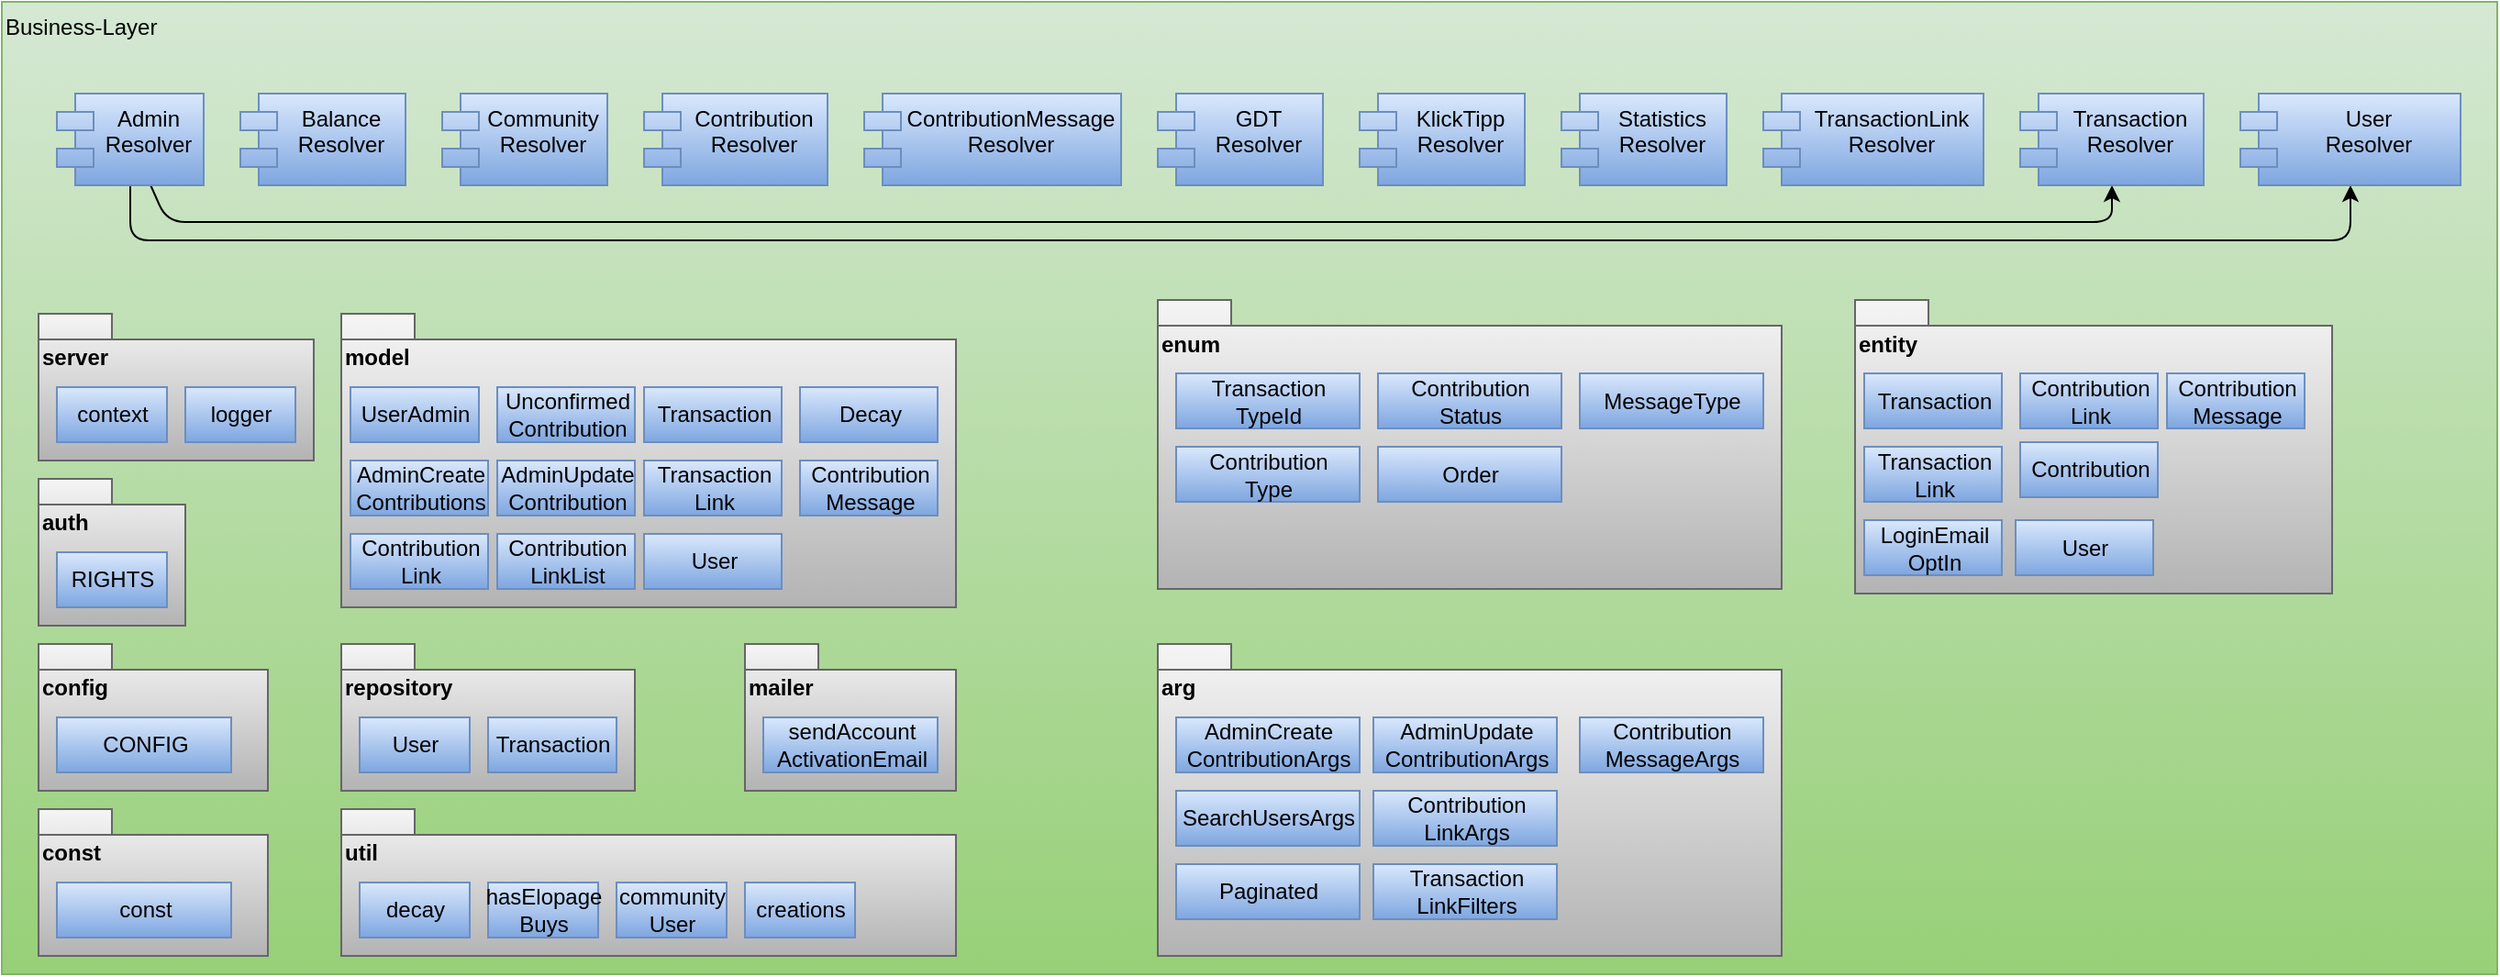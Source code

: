 <mxfile>
    <diagram id="ShO7q3t4R8ToIVqjYavh" name="Seite-1">
        <mxGraphModel dx="1381" dy="800" grid="1" gridSize="10" guides="1" tooltips="1" connect="1" arrows="1" fold="1" page="1" pageScale="1" pageWidth="2336" pageHeight="1654" math="0" shadow="0">
            <root>
                <mxCell id="0"/>
                <mxCell id="1" parent="0"/>
                <mxCell id="2" value="Business-Layer" style="rounded=0;whiteSpace=wrap;html=1;fillColor=#d5e8d4;strokeColor=#82b366;gradientColor=#97d077;align=left;verticalAlign=top;" vertex="1" parent="1">
                    <mxGeometry x="40" y="80" width="1360" height="530" as="geometry"/>
                </mxCell>
                <mxCell id="57" style="edgeStyle=none;html=1;entryX=0.5;entryY=1;entryDx=0;entryDy=0;" edge="1" parent="1" source="3" target="13">
                    <mxGeometry relative="1" as="geometry">
                        <Array as="points">
                            <mxPoint x="110" y="210"/>
                            <mxPoint x="1320" y="210"/>
                        </Array>
                    </mxGeometry>
                </mxCell>
                <mxCell id="58" style="edgeStyle=none;html=1;entryX=0.5;entryY=1;entryDx=0;entryDy=0;" edge="1" parent="1" source="3" target="12">
                    <mxGeometry relative="1" as="geometry">
                        <Array as="points">
                            <mxPoint x="130" y="200"/>
                            <mxPoint x="1190" y="200"/>
                        </Array>
                    </mxGeometry>
                </mxCell>
                <mxCell id="3" value="Admin&#10;Resolver" style="shape=module;align=left;spacingLeft=20;align=center;verticalAlign=top;fillColor=#dae8fc;gradientColor=#7ea6e0;strokeColor=#6c8ebf;" vertex="1" parent="1">
                    <mxGeometry x="70" y="130" width="80" height="50" as="geometry"/>
                </mxCell>
                <mxCell id="4" value="Balance&#10;Resolver" style="shape=module;align=left;spacingLeft=20;align=center;verticalAlign=top;fillColor=#dae8fc;gradientColor=#7ea6e0;strokeColor=#6c8ebf;" vertex="1" parent="1">
                    <mxGeometry x="170" y="130" width="90" height="50" as="geometry"/>
                </mxCell>
                <mxCell id="5" value="Community&#10;Resolver" style="shape=module;align=left;spacingLeft=20;align=center;verticalAlign=top;fillColor=#dae8fc;gradientColor=#7ea6e0;strokeColor=#6c8ebf;" vertex="1" parent="1">
                    <mxGeometry x="280" y="130" width="90" height="50" as="geometry"/>
                </mxCell>
                <mxCell id="6" value="Contribution&#10;Resolver" style="shape=module;align=left;spacingLeft=20;align=center;verticalAlign=top;fillColor=#dae8fc;gradientColor=#7ea6e0;strokeColor=#6c8ebf;" vertex="1" parent="1">
                    <mxGeometry x="390" y="130" width="100" height="50" as="geometry"/>
                </mxCell>
                <mxCell id="7" value="ContributionMessage&#10;Resolver" style="shape=module;align=left;spacingLeft=20;align=center;verticalAlign=top;fillColor=#dae8fc;gradientColor=#7ea6e0;strokeColor=#6c8ebf;" vertex="1" parent="1">
                    <mxGeometry x="510" y="130" width="140" height="50" as="geometry"/>
                </mxCell>
                <mxCell id="8" value="GDT&#10;Resolver" style="shape=module;align=left;spacingLeft=20;align=center;verticalAlign=top;fillColor=#dae8fc;gradientColor=#7ea6e0;strokeColor=#6c8ebf;" vertex="1" parent="1">
                    <mxGeometry x="670" y="130" width="90" height="50" as="geometry"/>
                </mxCell>
                <mxCell id="9" value="KlickTipp&#10;Resolver" style="shape=module;align=left;spacingLeft=20;align=center;verticalAlign=top;fillColor=#dae8fc;gradientColor=#7ea6e0;strokeColor=#6c8ebf;" vertex="1" parent="1">
                    <mxGeometry x="780" y="130" width="90" height="50" as="geometry"/>
                </mxCell>
                <mxCell id="10" value="Statistics&#10;Resolver" style="shape=module;align=left;spacingLeft=20;align=center;verticalAlign=top;fillColor=#dae8fc;gradientColor=#7ea6e0;strokeColor=#6c8ebf;" vertex="1" parent="1">
                    <mxGeometry x="890" y="130" width="90" height="50" as="geometry"/>
                </mxCell>
                <mxCell id="11" value="TransactionLink&#10;Resolver" style="shape=module;align=left;spacingLeft=20;align=center;verticalAlign=top;fillColor=#dae8fc;gradientColor=#7ea6e0;strokeColor=#6c8ebf;" vertex="1" parent="1">
                    <mxGeometry x="1000" y="130" width="120" height="50" as="geometry"/>
                </mxCell>
                <mxCell id="12" value="Transaction&#10;Resolver" style="shape=module;align=left;spacingLeft=20;align=center;verticalAlign=top;fillColor=#dae8fc;gradientColor=#7ea6e0;strokeColor=#6c8ebf;" vertex="1" parent="1">
                    <mxGeometry x="1140" y="130" width="100" height="50" as="geometry"/>
                </mxCell>
                <mxCell id="13" value="User&#10;Resolver" style="shape=module;align=left;spacingLeft=20;align=center;verticalAlign=top;fillColor=#dae8fc;gradientColor=#7ea6e0;strokeColor=#6c8ebf;" vertex="1" parent="1">
                    <mxGeometry x="1260" y="130" width="120" height="50" as="geometry"/>
                </mxCell>
                <mxCell id="15" value="server" style="shape=folder;fontStyle=1;spacingTop=10;tabWidth=40;tabHeight=14;tabPosition=left;html=1;align=left;verticalAlign=top;fillColor=#f5f5f5;gradientColor=#b3b3b3;strokeColor=#666666;" vertex="1" parent="1">
                    <mxGeometry x="60" y="250" width="150" height="80" as="geometry"/>
                </mxCell>
                <mxCell id="14" value="context" style="html=1;fillColor=#dae8fc;gradientColor=#7ea6e0;strokeColor=#6c8ebf;" vertex="1" parent="1">
                    <mxGeometry x="70" y="290" width="60" height="30" as="geometry"/>
                </mxCell>
                <mxCell id="16" value="logger" style="html=1;fillColor=#dae8fc;gradientColor=#7ea6e0;strokeColor=#6c8ebf;" vertex="1" parent="1">
                    <mxGeometry x="140" y="290" width="60" height="30" as="geometry"/>
                </mxCell>
                <mxCell id="17" value="model" style="shape=folder;fontStyle=1;spacingTop=10;tabWidth=40;tabHeight=14;tabPosition=left;html=1;align=left;verticalAlign=top;fillColor=#f5f5f5;gradientColor=#b3b3b3;strokeColor=#666666;" vertex="1" parent="1">
                    <mxGeometry x="225" y="250" width="335" height="160" as="geometry"/>
                </mxCell>
                <mxCell id="18" value="UserAdmin" style="html=1;fillColor=#dae8fc;gradientColor=#7ea6e0;strokeColor=#6c8ebf;" vertex="1" parent="1">
                    <mxGeometry x="230" y="290" width="70" height="30" as="geometry"/>
                </mxCell>
                <mxCell id="19" value="Unconfirmed&lt;br&gt;Contribution" style="html=1;fillColor=#dae8fc;gradientColor=#7ea6e0;strokeColor=#6c8ebf;" vertex="1" parent="1">
                    <mxGeometry x="310" y="290" width="75" height="30" as="geometry"/>
                </mxCell>
                <mxCell id="20" value="AdminCreate&lt;br&gt;Contributions" style="html=1;fillColor=#dae8fc;gradientColor=#7ea6e0;strokeColor=#6c8ebf;" vertex="1" parent="1">
                    <mxGeometry x="230" y="330" width="75" height="30" as="geometry"/>
                </mxCell>
                <mxCell id="21" value="AdminUpdate&lt;br&gt;Contribution" style="html=1;fillColor=#dae8fc;gradientColor=#7ea6e0;strokeColor=#6c8ebf;" vertex="1" parent="1">
                    <mxGeometry x="310" y="330" width="75" height="30" as="geometry"/>
                </mxCell>
                <mxCell id="22" value="Contribution&lt;br&gt;Link" style="html=1;fillColor=#dae8fc;gradientColor=#7ea6e0;strokeColor=#6c8ebf;" vertex="1" parent="1">
                    <mxGeometry x="230" y="370" width="75" height="30" as="geometry"/>
                </mxCell>
                <mxCell id="23" value="Contribution&lt;br&gt;LinkList" style="html=1;fillColor=#dae8fc;gradientColor=#7ea6e0;strokeColor=#6c8ebf;" vertex="1" parent="1">
                    <mxGeometry x="310" y="370" width="75" height="30" as="geometry"/>
                </mxCell>
                <mxCell id="24" value="auth" style="shape=folder;fontStyle=1;spacingTop=10;tabWidth=40;tabHeight=14;tabPosition=left;html=1;align=left;verticalAlign=top;fillColor=#f5f5f5;gradientColor=#b3b3b3;strokeColor=#666666;" vertex="1" parent="1">
                    <mxGeometry x="60" y="340" width="80" height="80" as="geometry"/>
                </mxCell>
                <mxCell id="25" value="RIGHTS" style="html=1;fillColor=#dae8fc;gradientColor=#7ea6e0;strokeColor=#6c8ebf;" vertex="1" parent="1">
                    <mxGeometry x="70" y="380" width="60" height="30" as="geometry"/>
                </mxCell>
                <mxCell id="26" value="repository" style="shape=folder;fontStyle=1;spacingTop=10;tabWidth=40;tabHeight=14;tabPosition=left;html=1;align=left;verticalAlign=top;fillColor=#f5f5f5;gradientColor=#b3b3b3;strokeColor=#666666;" vertex="1" parent="1">
                    <mxGeometry x="225" y="430" width="160" height="80" as="geometry"/>
                </mxCell>
                <mxCell id="27" value="User" style="html=1;fillColor=#dae8fc;gradientColor=#7ea6e0;strokeColor=#6c8ebf;" vertex="1" parent="1">
                    <mxGeometry x="235" y="470" width="60" height="30" as="geometry"/>
                </mxCell>
                <mxCell id="28" value="arg" style="shape=folder;fontStyle=1;spacingTop=10;tabWidth=40;tabHeight=14;tabPosition=left;html=1;align=left;verticalAlign=top;fillColor=#f5f5f5;gradientColor=#b3b3b3;strokeColor=#666666;" vertex="1" parent="1">
                    <mxGeometry x="670" y="430" width="340" height="170" as="geometry"/>
                </mxCell>
                <mxCell id="29" value="AdminCreate&lt;br&gt;ContributionArgs" style="html=1;fillColor=#dae8fc;gradientColor=#7ea6e0;strokeColor=#6c8ebf;" vertex="1" parent="1">
                    <mxGeometry x="680" y="470" width="100" height="30" as="geometry"/>
                </mxCell>
                <mxCell id="30" value="AdminUpdate&lt;br&gt;ContributionArgs" style="html=1;fillColor=#dae8fc;gradientColor=#7ea6e0;strokeColor=#6c8ebf;" vertex="1" parent="1">
                    <mxGeometry x="787.5" y="470" width="100" height="30" as="geometry"/>
                </mxCell>
                <mxCell id="32" value="SearchUsersArgs" style="html=1;fillColor=#dae8fc;gradientColor=#7ea6e0;strokeColor=#6c8ebf;" vertex="1" parent="1">
                    <mxGeometry x="680" y="510" width="100" height="30" as="geometry"/>
                </mxCell>
                <mxCell id="33" value="Contribution&lt;br&gt;LinkArgs" style="html=1;fillColor=#dae8fc;gradientColor=#7ea6e0;strokeColor=#6c8ebf;" vertex="1" parent="1">
                    <mxGeometry x="787.5" y="510" width="100" height="30" as="geometry"/>
                </mxCell>
                <mxCell id="34" value="entity" style="shape=folder;fontStyle=1;spacingTop=10;tabWidth=40;tabHeight=14;tabPosition=left;html=1;align=left;verticalAlign=top;fillColor=#f5f5f5;gradientColor=#b3b3b3;strokeColor=#666666;" vertex="1" parent="1">
                    <mxGeometry x="1050" y="242.5" width="260" height="160" as="geometry"/>
                </mxCell>
                <mxCell id="35" value="Transaction" style="html=1;fillColor=#dae8fc;gradientColor=#7ea6e0;strokeColor=#6c8ebf;" vertex="1" parent="1">
                    <mxGeometry x="1055" y="282.5" width="75" height="30" as="geometry"/>
                </mxCell>
                <mxCell id="36" value="Contribution&lt;br&gt;Link" style="html=1;fillColor=#dae8fc;gradientColor=#7ea6e0;strokeColor=#6c8ebf;" vertex="1" parent="1">
                    <mxGeometry x="1140" y="282.5" width="75" height="30" as="geometry"/>
                </mxCell>
                <mxCell id="37" value="Transaction&lt;br&gt;Link" style="html=1;fillColor=#dae8fc;gradientColor=#7ea6e0;strokeColor=#6c8ebf;" vertex="1" parent="1">
                    <mxGeometry x="1055" y="322.5" width="75" height="30" as="geometry"/>
                </mxCell>
                <mxCell id="38" value="Transaction" style="html=1;fillColor=#dae8fc;gradientColor=#7ea6e0;strokeColor=#6c8ebf;" vertex="1" parent="1">
                    <mxGeometry x="390" y="290" width="75" height="30" as="geometry"/>
                </mxCell>
                <mxCell id="39" value="Transaction&lt;br&gt;Link" style="html=1;fillColor=#dae8fc;gradientColor=#7ea6e0;strokeColor=#6c8ebf;" vertex="1" parent="1">
                    <mxGeometry x="390" y="330" width="75" height="30" as="geometry"/>
                </mxCell>
                <mxCell id="40" value="Transaction" style="html=1;fillColor=#dae8fc;gradientColor=#7ea6e0;strokeColor=#6c8ebf;" vertex="1" parent="1">
                    <mxGeometry x="305" y="470" width="70" height="30" as="geometry"/>
                </mxCell>
                <mxCell id="41" value="util" style="shape=folder;fontStyle=1;spacingTop=10;tabWidth=40;tabHeight=14;tabPosition=left;html=1;align=left;verticalAlign=top;fillColor=#f5f5f5;gradientColor=#b3b3b3;strokeColor=#666666;" vertex="1" parent="1">
                    <mxGeometry x="225" y="520" width="335" height="80" as="geometry"/>
                </mxCell>
                <mxCell id="42" value="decay" style="html=1;fillColor=#dae8fc;gradientColor=#7ea6e0;strokeColor=#6c8ebf;" vertex="1" parent="1">
                    <mxGeometry x="235" y="560" width="60" height="30" as="geometry"/>
                </mxCell>
                <mxCell id="43" value="Contribution" style="html=1;fillColor=#dae8fc;gradientColor=#7ea6e0;strokeColor=#6c8ebf;" vertex="1" parent="1">
                    <mxGeometry x="1140" y="320" width="75" height="30" as="geometry"/>
                </mxCell>
                <mxCell id="44" value="hasElopage&lt;br&gt;Buys" style="html=1;fillColor=#dae8fc;gradientColor=#7ea6e0;strokeColor=#6c8ebf;" vertex="1" parent="1">
                    <mxGeometry x="305" y="560" width="60" height="30" as="geometry"/>
                </mxCell>
                <mxCell id="45" value="LoginEmail&lt;br&gt;OptIn" style="html=1;fillColor=#dae8fc;gradientColor=#7ea6e0;strokeColor=#6c8ebf;" vertex="1" parent="1">
                    <mxGeometry x="1055" y="362.5" width="75" height="30" as="geometry"/>
                </mxCell>
                <mxCell id="46" value="User" style="html=1;fillColor=#dae8fc;gradientColor=#7ea6e0;strokeColor=#6c8ebf;" vertex="1" parent="1">
                    <mxGeometry x="1137.5" y="362.5" width="75" height="30" as="geometry"/>
                </mxCell>
                <mxCell id="47" value="User" style="html=1;fillColor=#dae8fc;gradientColor=#7ea6e0;strokeColor=#6c8ebf;" vertex="1" parent="1">
                    <mxGeometry x="390" y="370" width="75" height="30" as="geometry"/>
                </mxCell>
                <mxCell id="48" value="enum" style="shape=folder;fontStyle=1;spacingTop=10;tabWidth=40;tabHeight=14;tabPosition=left;html=1;align=left;verticalAlign=top;fillColor=#f5f5f5;gradientColor=#b3b3b3;strokeColor=#666666;" vertex="1" parent="1">
                    <mxGeometry x="670" y="242.5" width="340" height="157.5" as="geometry"/>
                </mxCell>
                <mxCell id="49" value="Transaction&lt;br&gt;TypeId" style="html=1;fillColor=#dae8fc;gradientColor=#7ea6e0;strokeColor=#6c8ebf;" vertex="1" parent="1">
                    <mxGeometry x="680" y="282.5" width="100" height="30" as="geometry"/>
                </mxCell>
                <mxCell id="50" value="Contribution&lt;br&gt;Type" style="html=1;fillColor=#dae8fc;gradientColor=#7ea6e0;strokeColor=#6c8ebf;" vertex="1" parent="1">
                    <mxGeometry x="680" y="322.5" width="100" height="30" as="geometry"/>
                </mxCell>
                <mxCell id="51" value="Contribution&lt;br&gt;Status" style="html=1;fillColor=#dae8fc;gradientColor=#7ea6e0;strokeColor=#6c8ebf;" vertex="1" parent="1">
                    <mxGeometry x="790" y="282.5" width="100" height="30" as="geometry"/>
                </mxCell>
                <mxCell id="52" value="Decay" style="html=1;fillColor=#dae8fc;gradientColor=#7ea6e0;strokeColor=#6c8ebf;" vertex="1" parent="1">
                    <mxGeometry x="475" y="290" width="75" height="30" as="geometry"/>
                </mxCell>
                <mxCell id="53" value="Paginated" style="html=1;fillColor=#dae8fc;gradientColor=#7ea6e0;strokeColor=#6c8ebf;" vertex="1" parent="1">
                    <mxGeometry x="680" y="550" width="100" height="30" as="geometry"/>
                </mxCell>
                <mxCell id="54" value="Transaction&lt;br&gt;LinkFilters" style="html=1;fillColor=#dae8fc;gradientColor=#7ea6e0;strokeColor=#6c8ebf;" vertex="1" parent="1">
                    <mxGeometry x="787.5" y="550" width="100" height="30" as="geometry"/>
                </mxCell>
                <mxCell id="55" value="Order" style="html=1;fillColor=#dae8fc;gradientColor=#7ea6e0;strokeColor=#6c8ebf;" vertex="1" parent="1">
                    <mxGeometry x="790" y="322.5" width="100" height="30" as="geometry"/>
                </mxCell>
                <mxCell id="56" value="community&lt;br&gt;User" style="html=1;fillColor=#dae8fc;gradientColor=#7ea6e0;strokeColor=#6c8ebf;" vertex="1" parent="1">
                    <mxGeometry x="375" y="560" width="60" height="30" as="geometry"/>
                </mxCell>
                <mxCell id="59" value="mailer" style="shape=folder;fontStyle=1;spacingTop=10;tabWidth=40;tabHeight=14;tabPosition=left;html=1;align=left;verticalAlign=top;fillColor=#f5f5f5;gradientColor=#b3b3b3;strokeColor=#666666;" vertex="1" parent="1">
                    <mxGeometry x="445" y="430" width="115" height="80" as="geometry"/>
                </mxCell>
                <mxCell id="60" value="sendAccount&lt;br&gt;ActivationEmail" style="html=1;fillColor=#dae8fc;gradientColor=#7ea6e0;strokeColor=#6c8ebf;" vertex="1" parent="1">
                    <mxGeometry x="455" y="470" width="95" height="30" as="geometry"/>
                </mxCell>
                <mxCell id="61" value="config" style="shape=folder;fontStyle=1;spacingTop=10;tabWidth=40;tabHeight=14;tabPosition=left;html=1;align=left;verticalAlign=top;fillColor=#f5f5f5;gradientColor=#b3b3b3;strokeColor=#666666;" vertex="1" parent="1">
                    <mxGeometry x="60" y="430" width="125" height="80" as="geometry"/>
                </mxCell>
                <mxCell id="62" value="CONFIG" style="html=1;fillColor=#dae8fc;gradientColor=#7ea6e0;strokeColor=#6c8ebf;" vertex="1" parent="1">
                    <mxGeometry x="70" y="470" width="95" height="30" as="geometry"/>
                </mxCell>
                <mxCell id="63" value="creations" style="html=1;fillColor=#dae8fc;gradientColor=#7ea6e0;strokeColor=#6c8ebf;" vertex="1" parent="1">
                    <mxGeometry x="445" y="560" width="60" height="30" as="geometry"/>
                </mxCell>
                <mxCell id="64" value="const" style="shape=folder;fontStyle=1;spacingTop=10;tabWidth=40;tabHeight=14;tabPosition=left;html=1;align=left;verticalAlign=top;fillColor=#f5f5f5;gradientColor=#b3b3b3;strokeColor=#666666;" vertex="1" parent="1">
                    <mxGeometry x="60" y="520" width="125" height="80" as="geometry"/>
                </mxCell>
                <mxCell id="65" value="const" style="html=1;fillColor=#dae8fc;gradientColor=#7ea6e0;strokeColor=#6c8ebf;" vertex="1" parent="1">
                    <mxGeometry x="70" y="560" width="95" height="30" as="geometry"/>
                </mxCell>
                <mxCell id="66" value="Contribution&lt;br&gt;Message" style="html=1;fillColor=#dae8fc;gradientColor=#7ea6e0;strokeColor=#6c8ebf;" vertex="1" parent="1">
                    <mxGeometry x="1220" y="282.5" width="75" height="30" as="geometry"/>
                </mxCell>
                <mxCell id="67" value="Contribution&lt;br&gt;MessageArgs" style="html=1;fillColor=#dae8fc;gradientColor=#7ea6e0;strokeColor=#6c8ebf;" vertex="1" parent="1">
                    <mxGeometry x="900" y="470" width="100" height="30" as="geometry"/>
                </mxCell>
                <mxCell id="68" value="MessageType" style="html=1;fillColor=#dae8fc;gradientColor=#7ea6e0;strokeColor=#6c8ebf;" vertex="1" parent="1">
                    <mxGeometry x="900" y="282.5" width="100" height="30" as="geometry"/>
                </mxCell>
                <mxCell id="69" value="Contribution&lt;br&gt;Message" style="html=1;fillColor=#dae8fc;gradientColor=#7ea6e0;strokeColor=#6c8ebf;" vertex="1" parent="1">
                    <mxGeometry x="475" y="330" width="75" height="30" as="geometry"/>
                </mxCell>
            </root>
        </mxGraphModel>
    </diagram>
</mxfile>